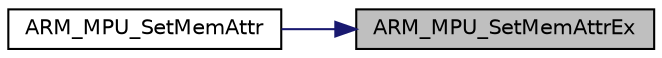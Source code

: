 digraph "ARM_MPU_SetMemAttrEx"
{
 // LATEX_PDF_SIZE
  edge [fontname="Helvetica",fontsize="10",labelfontname="Helvetica",labelfontsize="10"];
  node [fontname="Helvetica",fontsize="10",shape=record];
  rankdir="RL";
  Node1 [label="ARM_MPU_SetMemAttrEx",height=0.2,width=0.4,color="black", fillcolor="grey75", style="filled", fontcolor="black",tooltip=" "];
  Node1 -> Node2 [dir="back",color="midnightblue",fontsize="10",style="solid",fontname="Helvetica"];
  Node2 [label="ARM_MPU_SetMemAttr",height=0.2,width=0.4,color="black", fillcolor="white", style="filled",URL="$mpu__armv8_8h.html#ab5b3c0a53d19c09a5550f1d9071ae65c",tooltip=" "];
}
